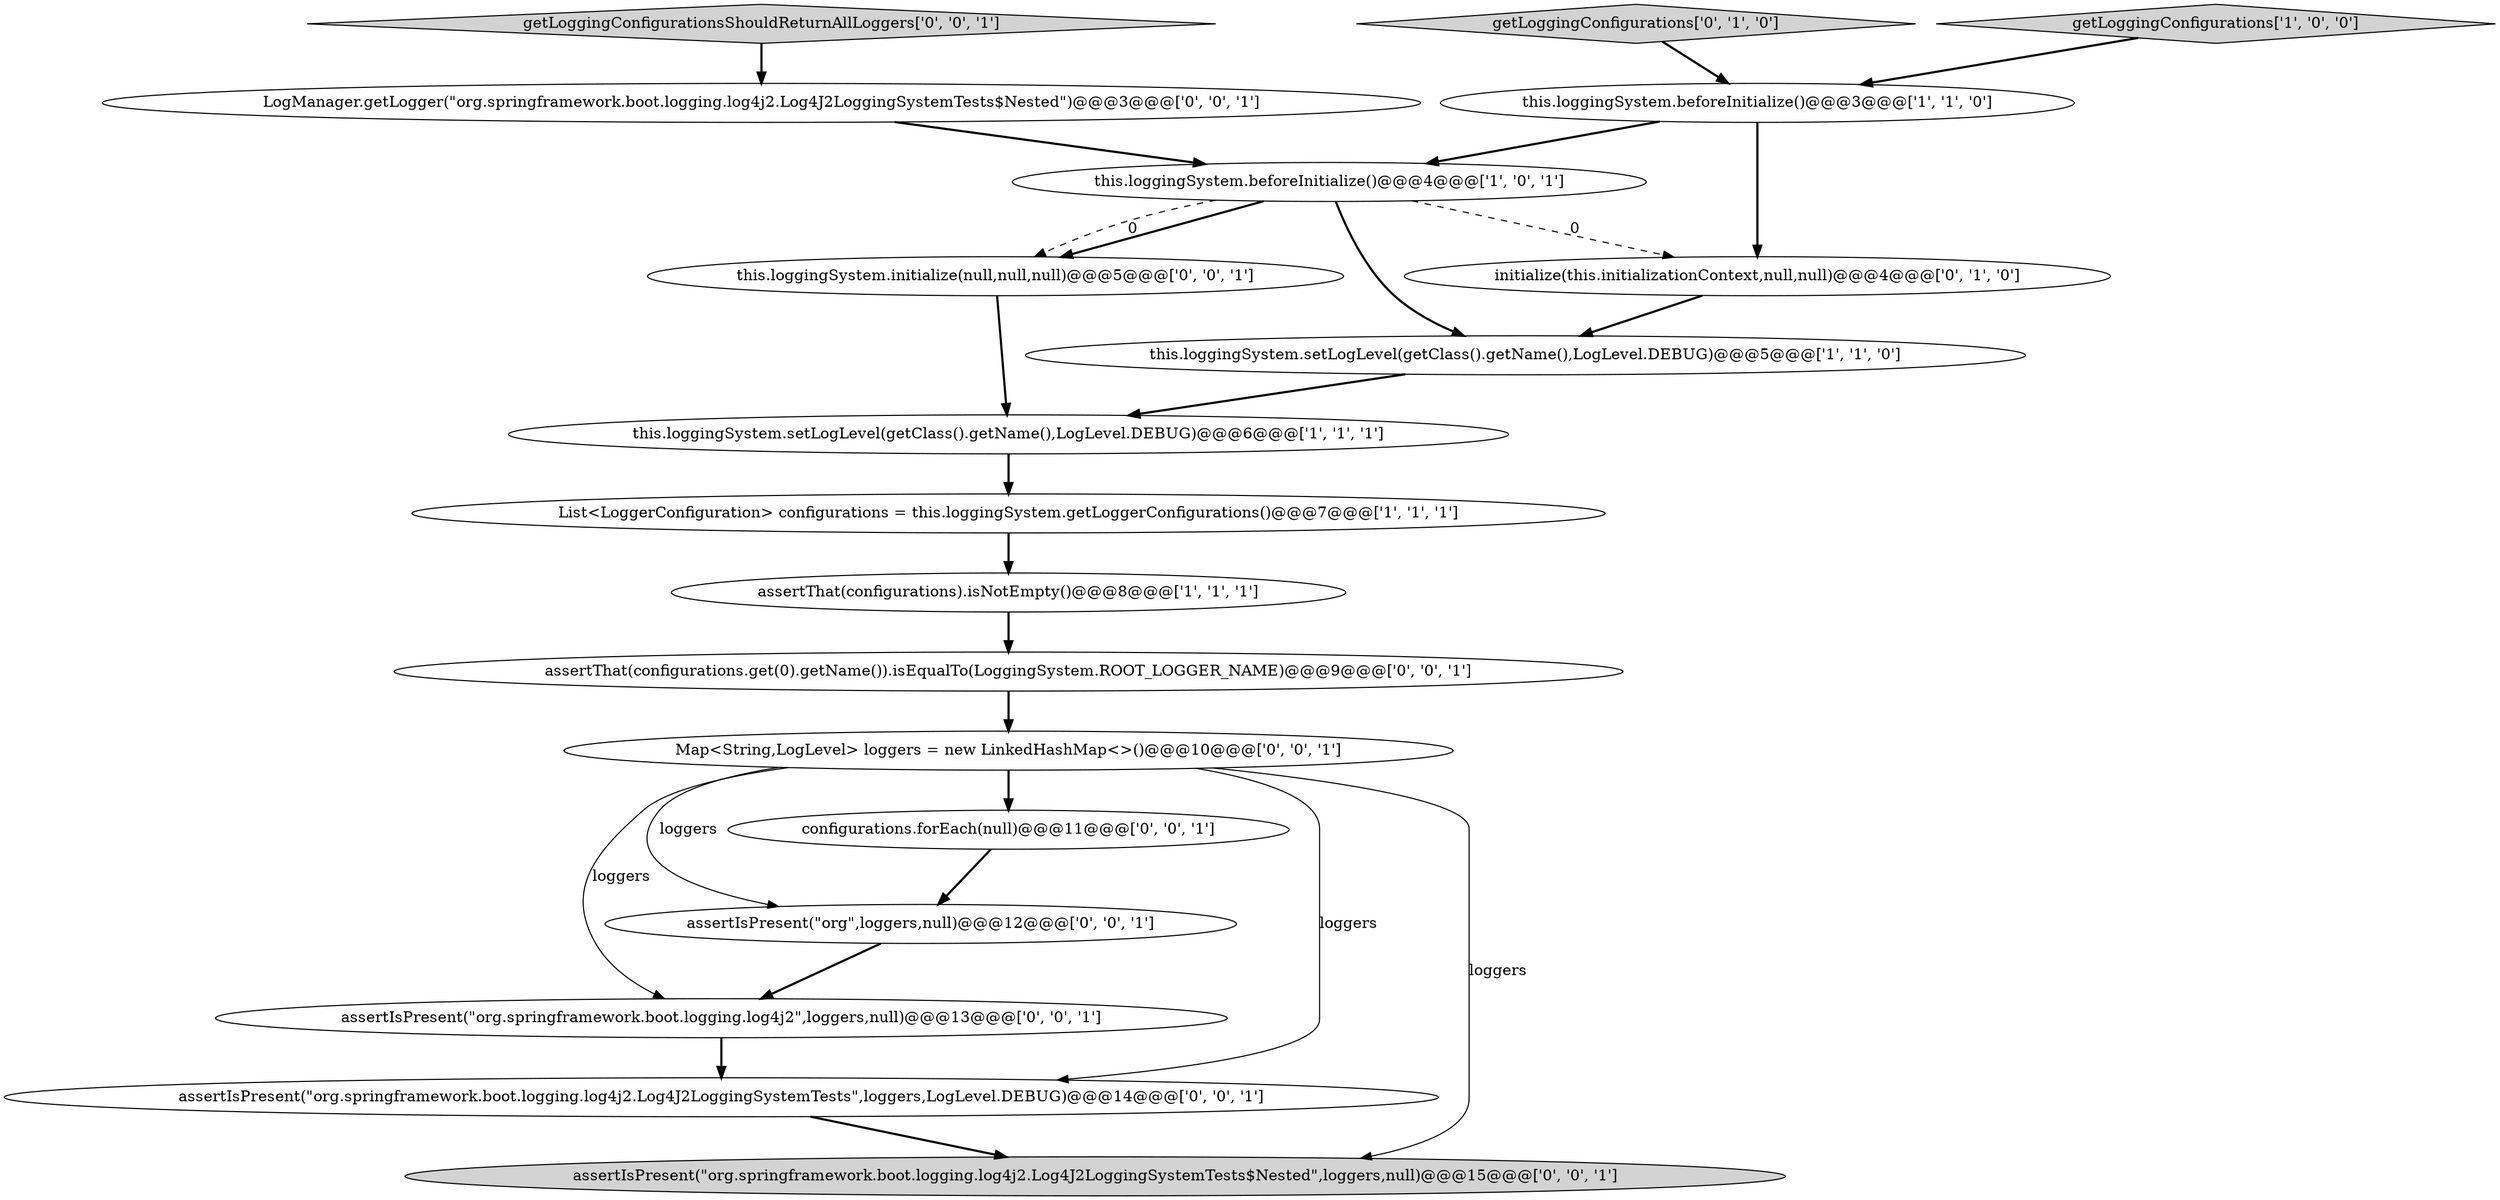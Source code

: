 digraph {
18 [style = filled, label = "assertThat(configurations.get(0).getName()).isEqualTo(LoggingSystem.ROOT_LOGGER_NAME)@@@9@@@['0', '0', '1']", fillcolor = white, shape = ellipse image = "AAA0AAABBB3BBB"];
10 [style = filled, label = "Map<String,LogLevel> loggers = new LinkedHashMap<>()@@@10@@@['0', '0', '1']", fillcolor = white, shape = ellipse image = "AAA0AAABBB3BBB"];
13 [style = filled, label = "assertIsPresent(\"org\",loggers,null)@@@12@@@['0', '0', '1']", fillcolor = white, shape = ellipse image = "AAA0AAABBB3BBB"];
0 [style = filled, label = "this.loggingSystem.setLogLevel(getClass().getName(),LogLevel.DEBUG)@@@5@@@['1', '1', '0']", fillcolor = white, shape = ellipse image = "AAA0AAABBB1BBB"];
16 [style = filled, label = "assertIsPresent(\"org.springframework.boot.logging.log4j2.Log4J2LoggingSystemTests\",loggers,LogLevel.DEBUG)@@@14@@@['0', '0', '1']", fillcolor = white, shape = ellipse image = "AAA0AAABBB3BBB"];
14 [style = filled, label = "LogManager.getLogger(\"org.springframework.boot.logging.log4j2.Log4J2LoggingSystemTests$Nested\")@@@3@@@['0', '0', '1']", fillcolor = white, shape = ellipse image = "AAA0AAABBB3BBB"];
6 [style = filled, label = "getLoggingConfigurations['1', '0', '0']", fillcolor = lightgray, shape = diamond image = "AAA0AAABBB1BBB"];
8 [style = filled, label = "initialize(this.initializationContext,null,null)@@@4@@@['0', '1', '0']", fillcolor = white, shape = ellipse image = "AAA1AAABBB2BBB"];
1 [style = filled, label = "List<LoggerConfiguration> configurations = this.loggingSystem.getLoggerConfigurations()@@@7@@@['1', '1', '1']", fillcolor = white, shape = ellipse image = "AAA0AAABBB1BBB"];
15 [style = filled, label = "assertIsPresent(\"org.springframework.boot.logging.log4j2\",loggers,null)@@@13@@@['0', '0', '1']", fillcolor = white, shape = ellipse image = "AAA0AAABBB3BBB"];
9 [style = filled, label = "this.loggingSystem.initialize(null,null,null)@@@5@@@['0', '0', '1']", fillcolor = white, shape = ellipse image = "AAA0AAABBB3BBB"];
17 [style = filled, label = "getLoggingConfigurationsShouldReturnAllLoggers['0', '0', '1']", fillcolor = lightgray, shape = diamond image = "AAA0AAABBB3BBB"];
7 [style = filled, label = "getLoggingConfigurations['0', '1', '0']", fillcolor = lightgray, shape = diamond image = "AAA0AAABBB2BBB"];
11 [style = filled, label = "configurations.forEach(null)@@@11@@@['0', '0', '1']", fillcolor = white, shape = ellipse image = "AAA0AAABBB3BBB"];
12 [style = filled, label = "assertIsPresent(\"org.springframework.boot.logging.log4j2.Log4J2LoggingSystemTests$Nested\",loggers,null)@@@15@@@['0', '0', '1']", fillcolor = lightgray, shape = ellipse image = "AAA0AAABBB3BBB"];
4 [style = filled, label = "this.loggingSystem.setLogLevel(getClass().getName(),LogLevel.DEBUG)@@@6@@@['1', '1', '1']", fillcolor = white, shape = ellipse image = "AAA0AAABBB1BBB"];
5 [style = filled, label = "assertThat(configurations).isNotEmpty()@@@8@@@['1', '1', '1']", fillcolor = white, shape = ellipse image = "AAA0AAABBB1BBB"];
3 [style = filled, label = "this.loggingSystem.beforeInitialize()@@@4@@@['1', '0', '1']", fillcolor = white, shape = ellipse image = "AAA0AAABBB1BBB"];
2 [style = filled, label = "this.loggingSystem.beforeInitialize()@@@3@@@['1', '1', '0']", fillcolor = white, shape = ellipse image = "AAA0AAABBB1BBB"];
10->15 [style = solid, label="loggers"];
13->15 [style = bold, label=""];
0->4 [style = bold, label=""];
14->3 [style = bold, label=""];
9->4 [style = bold, label=""];
8->0 [style = bold, label=""];
10->12 [style = solid, label="loggers"];
10->16 [style = solid, label="loggers"];
17->14 [style = bold, label=""];
10->11 [style = bold, label=""];
6->2 [style = bold, label=""];
4->1 [style = bold, label=""];
2->8 [style = bold, label=""];
2->3 [style = bold, label=""];
16->12 [style = bold, label=""];
10->13 [style = solid, label="loggers"];
3->0 [style = bold, label=""];
3->9 [style = bold, label=""];
18->10 [style = bold, label=""];
15->16 [style = bold, label=""];
11->13 [style = bold, label=""];
5->18 [style = bold, label=""];
3->8 [style = dashed, label="0"];
3->9 [style = dashed, label="0"];
1->5 [style = bold, label=""];
7->2 [style = bold, label=""];
}
